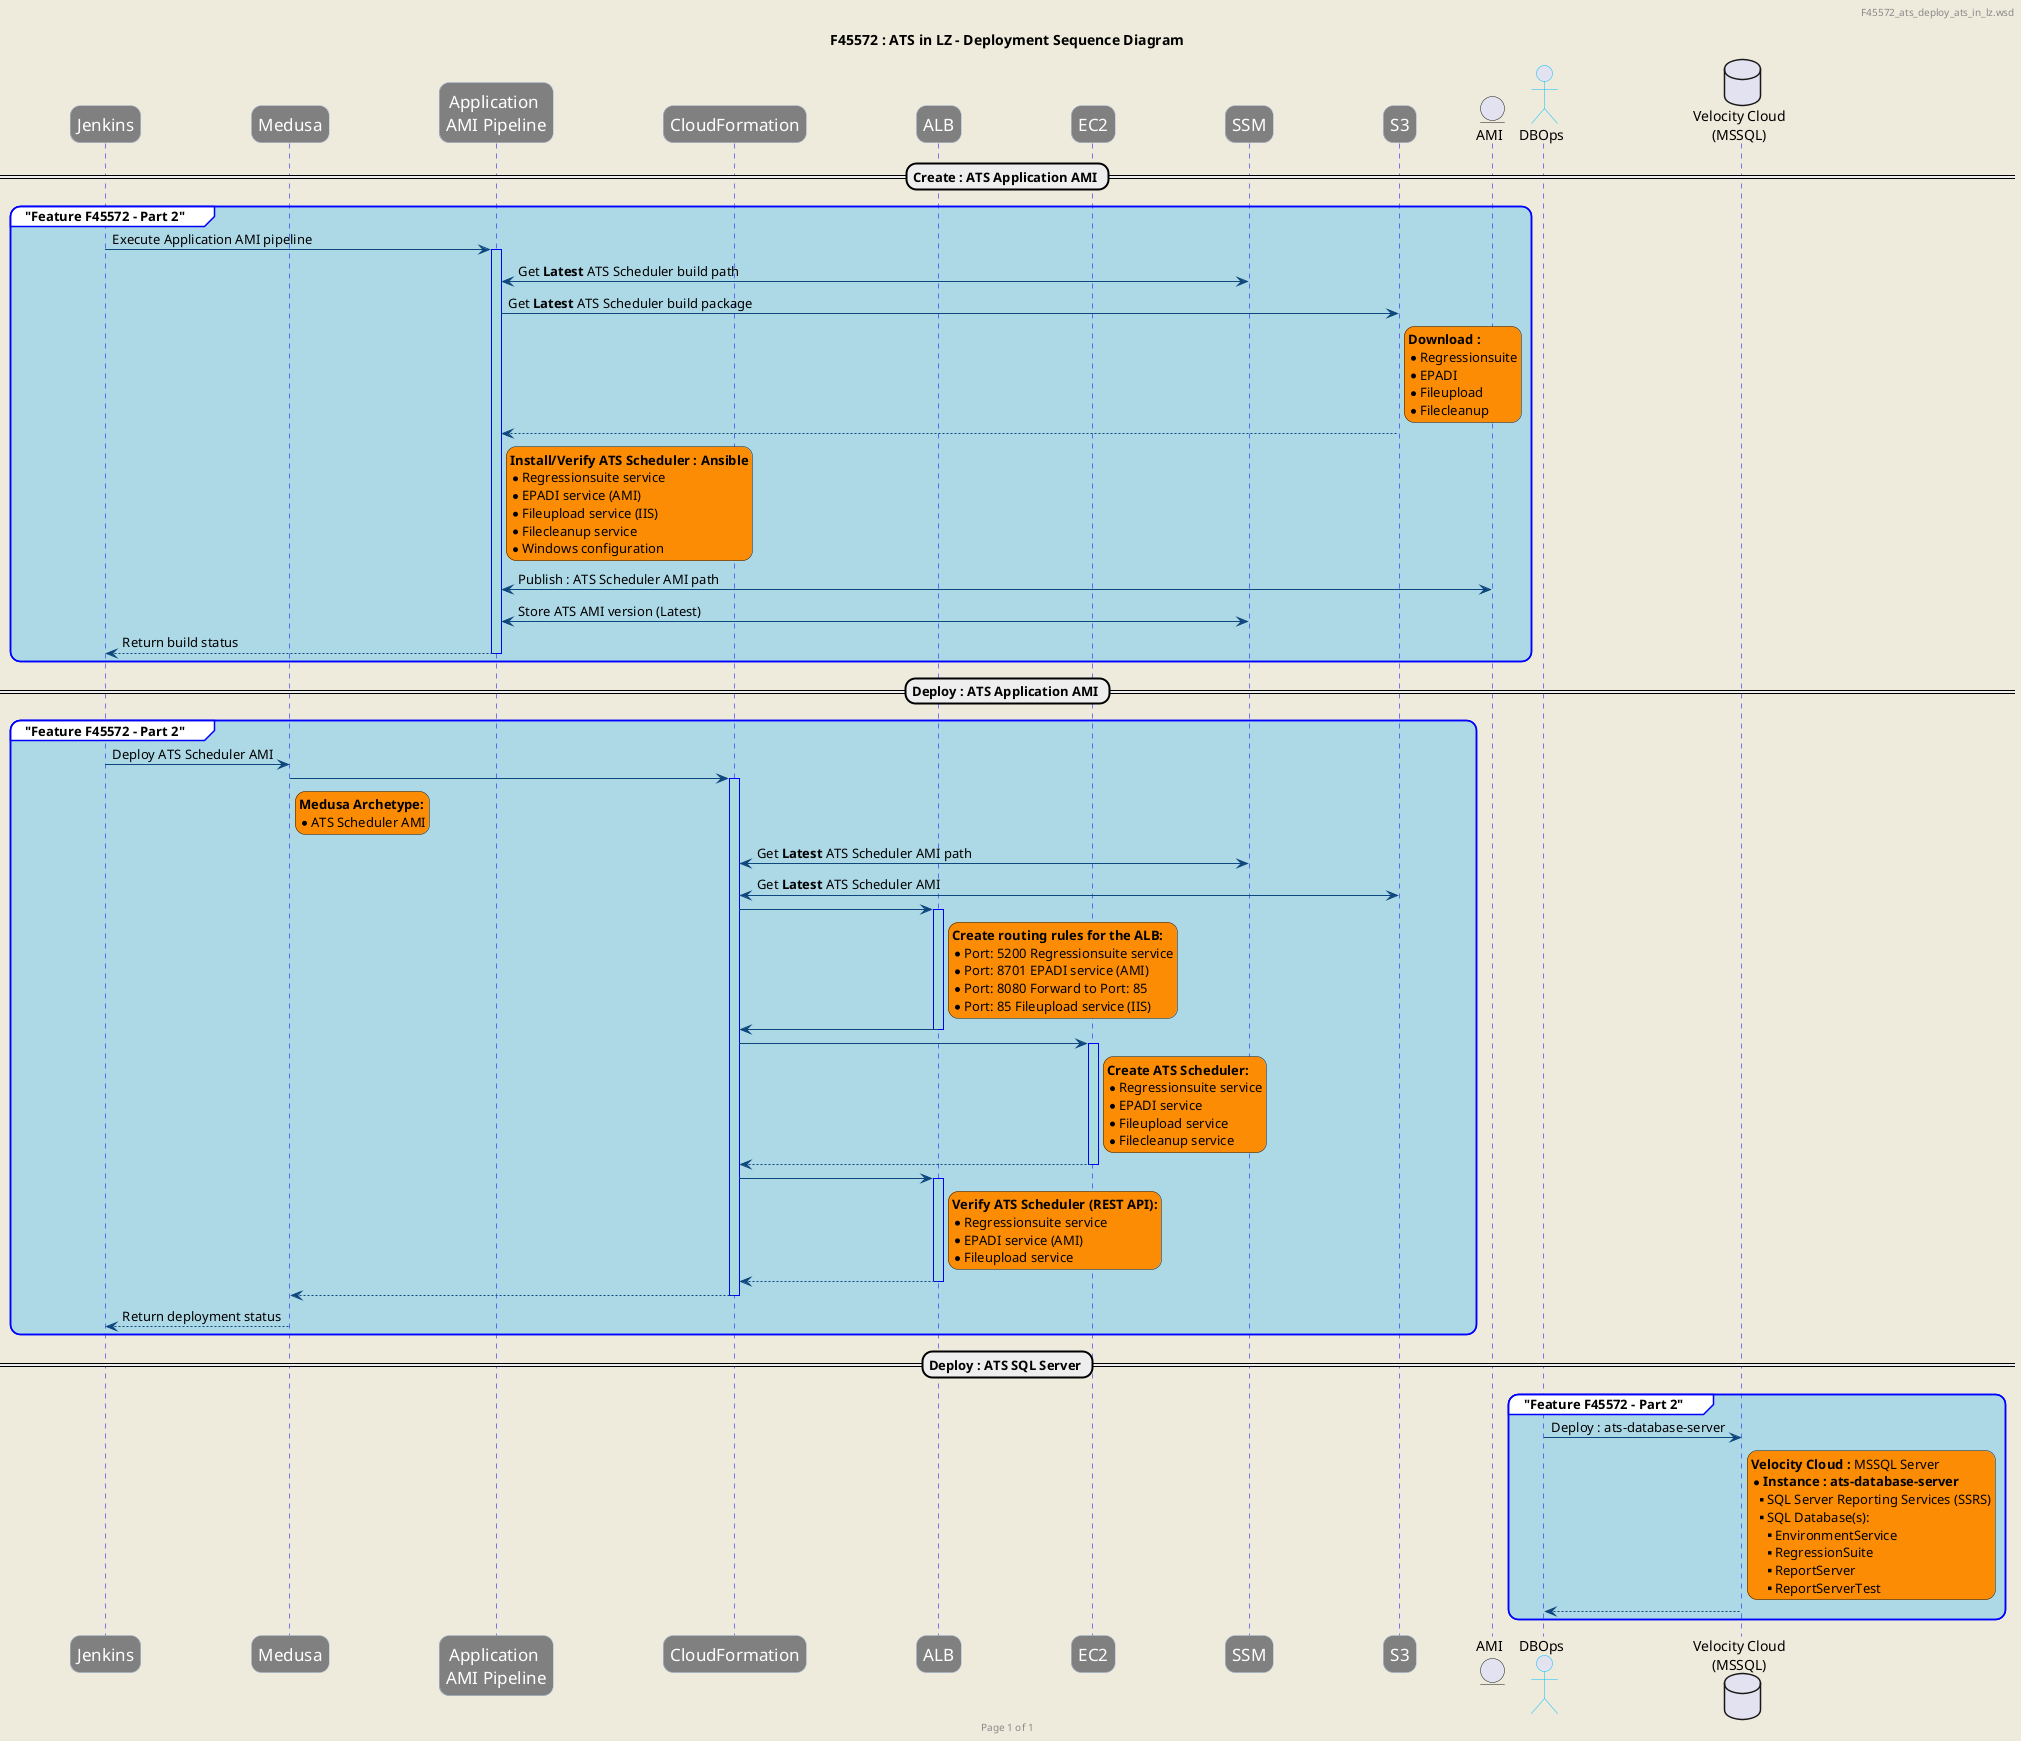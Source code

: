 @startuml

'hide footbox
skinparam ParticipantPadding 50
skinparam BoxPadding 20

skinparam roundcorner 20
skinparam backgroundColor #EEEBDC

skinparam sequence {
	ArrowColor #0e477d
	ActorBorderColor DeepSkyBlue
	LifeLineBorderColor blue
	LifeLineBackgroundColor #A9DCDF

    GroupBackgroundColor White
    GroupBodyBackgroundColor LightBlue
    GroupBorderColor Blue

	ParticipantBorderColor LightSteelBlue
	ParticipantBackgroundColor Gray
	ParticipantFontSize 17
	ParticipantFontColor White
}

    header F45572_ats_deploy_ats_in_lz.wsd
    footer Page %page% of %lastpage%

    title F45572 : ATS in LZ - Deployment Sequence Diagram

    participant "Jenkins" as jenkins
    participant "Medusa" as medusa
    participant "Application \nAMI Pipeline" as appami
    participant "CloudFormation" as cloudform
    participant "ALB" as alb
    participant "EC2" as ec2
    participant "SSM" as ssm
    participant "S3" as s3
    entity "AMI" as ami
    actor "DBOps" as dbops
    database "Velocity Cloud\n(MSSQL)" as velocity

== Create : ATS Application AMI ==
    group  "Feature F45572 - Part 2"
        jenkins -> appami++ : Execute Application AMI pipeline
        appami <-> ssm : Get <b>Latest</b> ATS Scheduler build path
        appami -> s3 : Get <b>Latest</b> ATS Scheduler build package
            rnote right of s3 #fc8c03
                <b>Download :</b>
                * Regressionsuite
                * EPADI
                * Fileupload
                * Filecleanup
            end note
        appami <-- s3
            rnote right of appami #fc8c03
                <b>Install/Verify ATS Scheduler : Ansible</b>
                * Regressionsuite service
                * EPADI service (AMI)
                * Fileupload service (IIS)
                * Filecleanup service
                * Windows configuration
            end note            
        appami <-> ami : Publish : ATS Scheduler AMI path
        appami <-> ssm : Store ATS AMI version (Latest)
        jenkins <-- appami-- : Return build status
    end

== Deploy : ATS Application AMI ==
    group  "Feature F45572 - Part 2"
        jenkins -> medusa : Deploy ATS Scheduler AMI
        medusa -> cloudform++
            rnote right of medusa #fc8c03
                <b>Medusa Archetype:</b>
                * ATS Scheduler AMI
            end note
            cloudform <-> ssm : Get <b>Latest</b> ATS Scheduler AMI path
            cloudform <-> s3 : Get <b>Latest</b> ATS Scheduler AMI
            cloudform -> alb++
                rnote right of alb #fc8c03
                    <b>Create routing rules for the ALB:</b>
                    * Port: 5200 Regressionsuite service
                    * Port: 8701 EPADI service (AMI)
                    * Port: 8080 Forward to Port: 85
                    * Port: 85 Fileupload service (IIS)
                end note
            cloudform <- alb--
            cloudform -> ec2++
                rnote right of ec2 #fc8c03
                    <b>Create ATS Scheduler:</b>
                    * Regressionsuite service
                    * EPADI service
                    * Fileupload service
                    * Filecleanup service
                end note
            cloudform <-- ec2--
            cloudform -> alb++           
                rnote right of alb #fc8c03
                    <b>Verify ATS Scheduler (REST API):</b>
                    * Regressionsuite service
                    * EPADI service (AMI)
                    * Fileupload service
                end note
            cloudform <-- alb--
        medusa <-- cloudform--
        jenkins <-- medusa : Return deployment status
    end

== Deploy : ATS SQL Server ==
    group  "Feature F45572 - Part 2"
        dbops -> velocity : Deploy : ats-database-server
            rnote right of velocity #fc8c03
                <b>Velocity Cloud :</b> MSSQL Server
                * <b>Instance : ats-database-server </b>
                ** SQL Server Reporting Services (SSRS)
                ** SQL Database(s):
                *** EnvironmentService
                *** RegressionSuite
                *** ReportServer
                *** ReportServerTest                
            end note
        dbops <-- velocity
    end

@enduml
